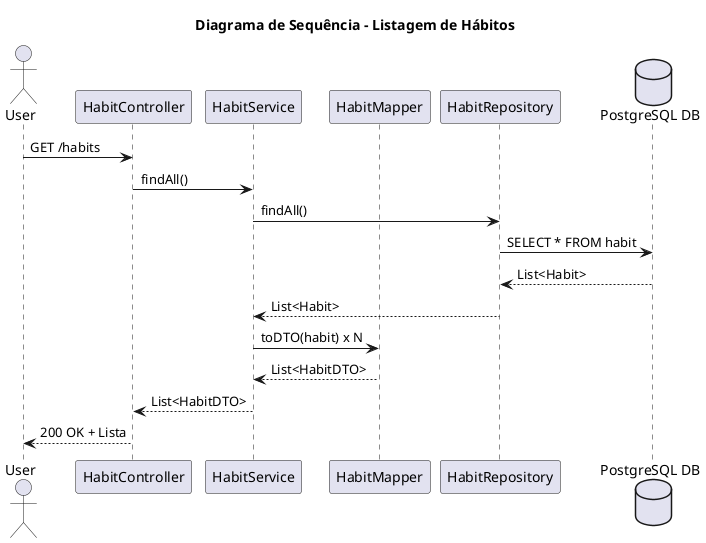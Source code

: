 @startuml
title Diagrama de Sequência - Listagem de Hábitos

actor User
participant "HabitController" as Controller
participant "HabitService" as Service
participant "HabitMapper" as Mapper
participant "HabitRepository" as Repository
database "PostgreSQL DB" as DB

User -> Controller : GET /habits
Controller -> Service : findAll()
Service -> Repository : findAll()
Repository -> DB : SELECT * FROM habit
DB --> Repository : List<Habit>
Repository --> Service : List<Habit>
Service -> Mapper : toDTO(habit) x N
Mapper --> Service : List<HabitDTO>
Service --> Controller : List<HabitDTO>
Controller --> User : 200 OK + Lista
@enduml